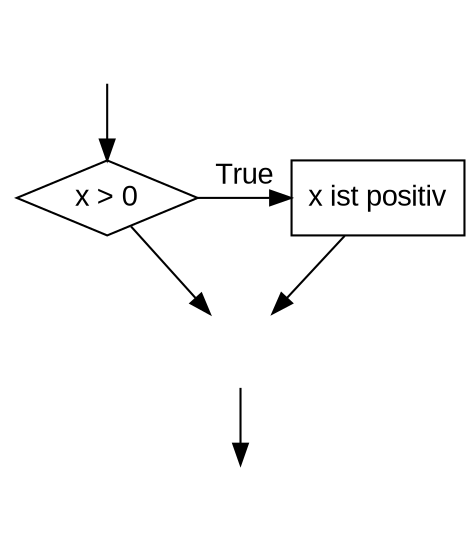 
digraph G {
  node [fontname = "Arial"];
  edge [fontname = "Arial"];
  plines = lines;
  

  nodestart [style=invisible];
  nodeendif [style=invisible];
  nodeend [style=invisible];
  
  nodeif [
    label = "x > 0";
    shape = diamond;
  ];
  
  nodetrue [
    label = "x ist positiv";
    shape = rect;
  ];

  nodestart -> nodeif;
  nodeif -> nodetrue [ label = "True" ];
  nodetrue -> nodeendif
  nodeif -> nodeendif
  nodeendif -> nodeend
  {
    rank=same;
    nodeif; nodetrue;
  }
}
